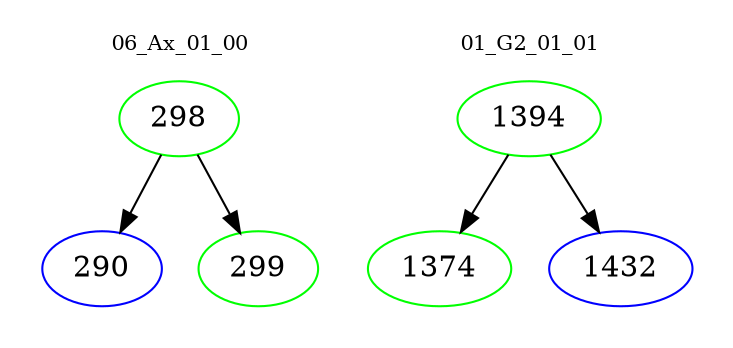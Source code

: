 digraph{
subgraph cluster_0 {
color = white
label = "06_Ax_01_00";
fontsize=10;
T0_298 [label="298", color="green"]
T0_298 -> T0_290 [color="black"]
T0_290 [label="290", color="blue"]
T0_298 -> T0_299 [color="black"]
T0_299 [label="299", color="green"]
}
subgraph cluster_1 {
color = white
label = "01_G2_01_01";
fontsize=10;
T1_1394 [label="1394", color="green"]
T1_1394 -> T1_1374 [color="black"]
T1_1374 [label="1374", color="green"]
T1_1394 -> T1_1432 [color="black"]
T1_1432 [label="1432", color="blue"]
}
}
